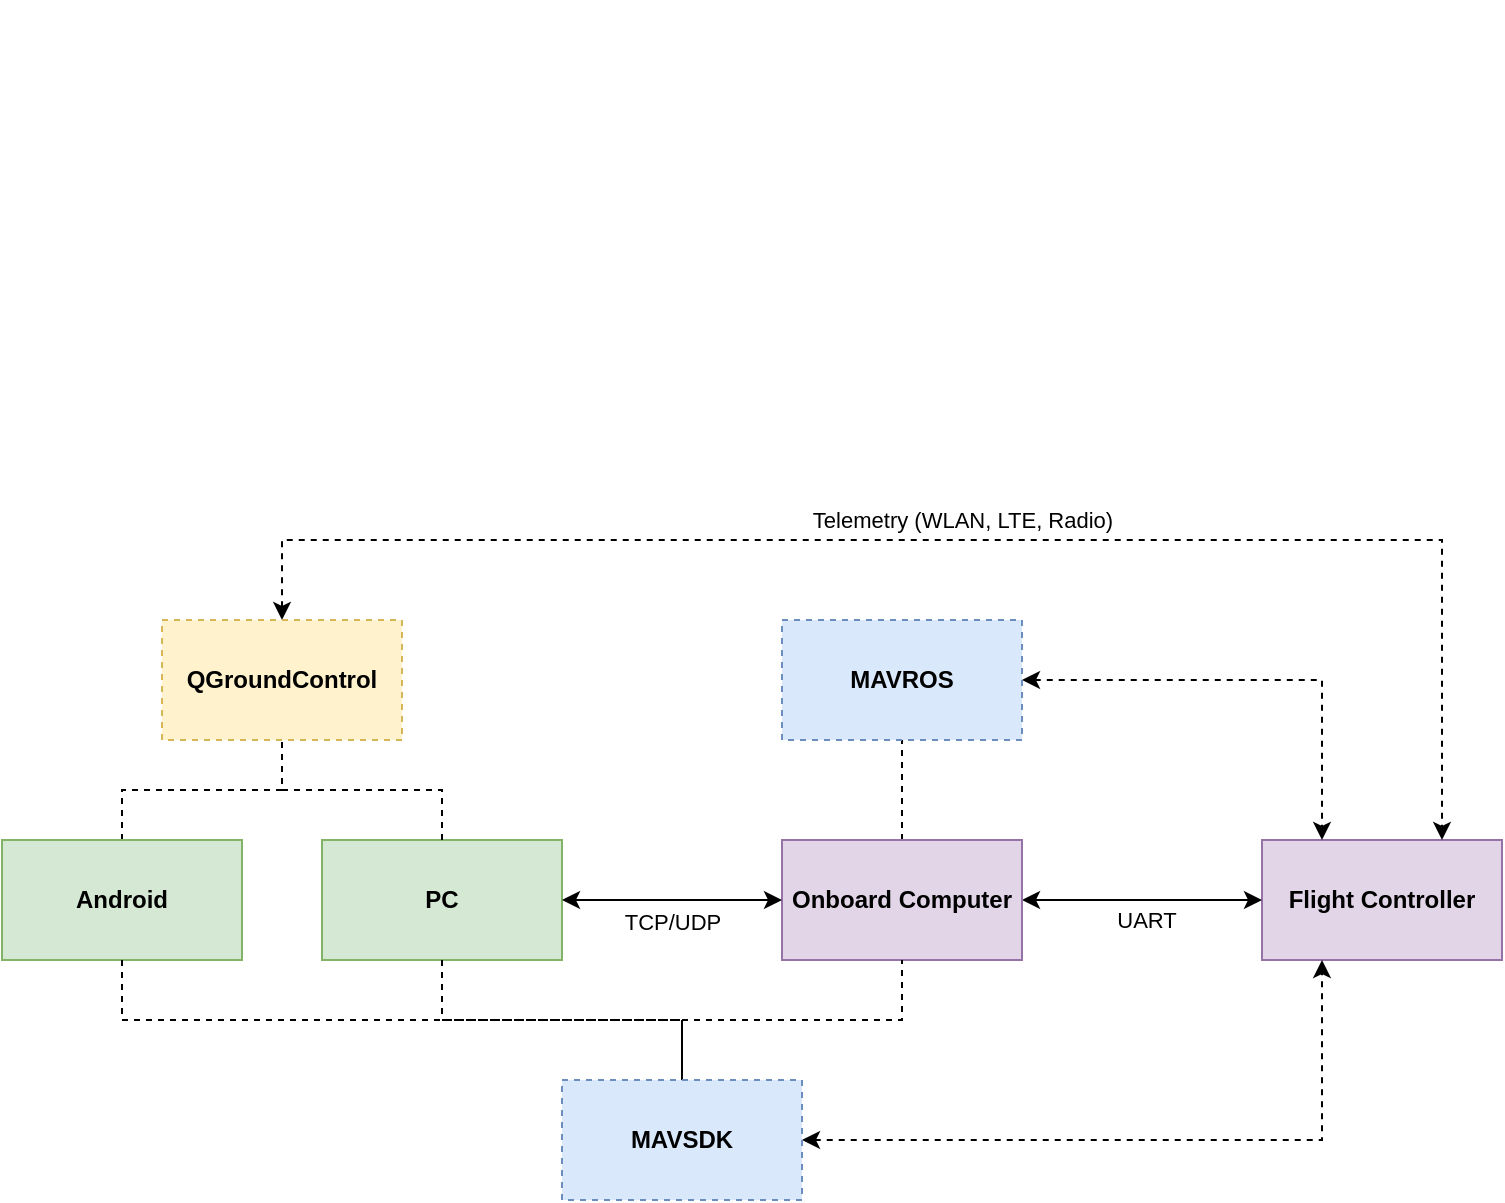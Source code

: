 <mxfile version="14.6.9" type="github">
  <diagram id="0kVkIlmmgISIjedjuV7p" name="Page-1">
    <mxGraphModel dx="887" dy="857" grid="1" gridSize="10" guides="1" tooltips="1" connect="1" arrows="1" fold="1" page="1" pageScale="1" pageWidth="1169" pageHeight="827" math="0" shadow="0">
      <root>
        <mxCell id="0" />
        <mxCell id="1" parent="0" />
        <mxCell id="JWJ-mv_oLn-hZATooN6I-1" value="Flight Controller" style="rounded=0;whiteSpace=wrap;html=1;fillColor=#e1d5e7;strokeColor=#9673a6;fontStyle=1" vertex="1" parent="1">
          <mxGeometry x="890" y="570" width="120" height="60" as="geometry" />
        </mxCell>
        <mxCell id="JWJ-mv_oLn-hZATooN6I-7" style="edgeStyle=orthogonalEdgeStyle;rounded=0;orthogonalLoop=1;jettySize=auto;html=1;exitX=1;exitY=0.5;exitDx=0;exitDy=0;entryX=0;entryY=0.5;entryDx=0;entryDy=0;startArrow=classic;startFill=1;" edge="1" parent="1" source="JWJ-mv_oLn-hZATooN6I-2" target="JWJ-mv_oLn-hZATooN6I-1">
          <mxGeometry relative="1" as="geometry" />
        </mxCell>
        <mxCell id="JWJ-mv_oLn-hZATooN6I-8" value="UART" style="edgeLabel;html=1;align=center;verticalAlign=middle;resizable=0;points=[];" vertex="1" connectable="0" parent="JWJ-mv_oLn-hZATooN6I-7">
          <mxGeometry x="0.325" y="3" relative="1" as="geometry">
            <mxPoint x="-18" y="13" as="offset" />
          </mxGeometry>
        </mxCell>
        <mxCell id="JWJ-mv_oLn-hZATooN6I-17" style="edgeStyle=orthogonalEdgeStyle;rounded=0;orthogonalLoop=1;jettySize=auto;html=1;exitX=0.5;exitY=0;exitDx=0;exitDy=0;entryX=0.5;entryY=1;entryDx=0;entryDy=0;dashed=1;startArrow=none;startFill=0;endArrow=none;endFill=0;" edge="1" parent="1" source="JWJ-mv_oLn-hZATooN6I-2" target="JWJ-mv_oLn-hZATooN6I-13">
          <mxGeometry relative="1" as="geometry" />
        </mxCell>
        <mxCell id="JWJ-mv_oLn-hZATooN6I-2" value="Onboard Computer" style="rounded=0;whiteSpace=wrap;html=1;fillColor=#e1d5e7;strokeColor=#9673a6;fontStyle=1" vertex="1" parent="1">
          <mxGeometry x="650" y="570" width="120" height="60" as="geometry" />
        </mxCell>
        <mxCell id="JWJ-mv_oLn-hZATooN6I-6" value="" style="shape=image;verticalLabelPosition=bottom;labelBackgroundColor=#ffffff;verticalAlign=top;aspect=fixed;imageAspect=0;image=https://mavlink.io/assets/site/logo_mavlink_small.png;" vertex="1" parent="1">
          <mxGeometry x="790" y="570" width="83.33" height="20" as="geometry" />
        </mxCell>
        <mxCell id="JWJ-mv_oLn-hZATooN6I-10" value="" style="shape=image;html=1;verticalAlign=top;verticalLabelPosition=bottom;labelBackgroundColor=#ffffff;imageAspect=0;aspect=fixed;image=https://cdn4.iconfinder.com/data/icons/basic-user-interface-elements/700/wlan-connect-wifi-signal-wireless-internet-128.png" vertex="1" parent="1">
          <mxGeometry x="642" y="170" width="128" height="128" as="geometry" />
        </mxCell>
        <mxCell id="JWJ-mv_oLn-hZATooN6I-11" value="" style="shape=image;html=1;verticalAlign=top;verticalLabelPosition=bottom;labelBackgroundColor=#ffffff;imageAspect=0;aspect=fixed;image=https://cdn4.iconfinder.com/data/icons/feather/24/bluetooth-128.png" vertex="1" parent="1">
          <mxGeometry x="780" y="150" width="128" height="128" as="geometry" />
        </mxCell>
        <mxCell id="JWJ-mv_oLn-hZATooN6I-19" style="edgeStyle=orthogonalEdgeStyle;rounded=0;orthogonalLoop=1;jettySize=auto;html=1;exitX=0.5;exitY=0;exitDx=0;exitDy=0;entryX=0.5;entryY=1;entryDx=0;entryDy=0;dashed=1;startArrow=none;startFill=0;endArrow=none;endFill=0;" edge="1" parent="1" source="JWJ-mv_oLn-hZATooN6I-32" target="JWJ-mv_oLn-hZATooN6I-2">
          <mxGeometry relative="1" as="geometry">
            <mxPoint x="710" y="680" as="sourcePoint" />
          </mxGeometry>
        </mxCell>
        <mxCell id="JWJ-mv_oLn-hZATooN6I-20" style="edgeStyle=orthogonalEdgeStyle;rounded=0;orthogonalLoop=1;jettySize=auto;html=1;entryX=0.25;entryY=1;entryDx=0;entryDy=0;dashed=1;startArrow=classic;startFill=1;" edge="1" parent="1" source="JWJ-mv_oLn-hZATooN6I-32" target="JWJ-mv_oLn-hZATooN6I-1">
          <mxGeometry relative="1" as="geometry">
            <mxPoint x="770" y="710" as="sourcePoint" />
          </mxGeometry>
        </mxCell>
        <mxCell id="JWJ-mv_oLn-hZATooN6I-18" style="edgeStyle=orthogonalEdgeStyle;rounded=0;orthogonalLoop=1;jettySize=auto;html=1;exitX=1;exitY=0.5;exitDx=0;exitDy=0;entryX=0.25;entryY=0;entryDx=0;entryDy=0;dashed=1;startArrow=classic;startFill=1;" edge="1" parent="1" source="JWJ-mv_oLn-hZATooN6I-13" target="JWJ-mv_oLn-hZATooN6I-1">
          <mxGeometry relative="1" as="geometry" />
        </mxCell>
        <mxCell id="JWJ-mv_oLn-hZATooN6I-13" value="MAVROS" style="rounded=0;whiteSpace=wrap;html=1;fillColor=#dae8fc;strokeColor=#6c8ebf;fontStyle=1;dashed=1;" vertex="1" parent="1">
          <mxGeometry x="650" y="460" width="120" height="60" as="geometry" />
        </mxCell>
        <mxCell id="JWJ-mv_oLn-hZATooN6I-16" value="" style="shape=image;verticalLabelPosition=bottom;labelBackgroundColor=#ffffff;verticalAlign=top;aspect=fixed;imageAspect=0;image=https://mavlink.io/assets/site/logo_mavlink_small.png;" vertex="1" parent="1">
          <mxGeometry x="686.67" y="380" width="83.33" height="20" as="geometry" />
        </mxCell>
        <mxCell id="JWJ-mv_oLn-hZATooN6I-22" style="edgeStyle=orthogonalEdgeStyle;rounded=0;orthogonalLoop=1;jettySize=auto;html=1;exitX=0.5;exitY=0;exitDx=0;exitDy=0;entryX=0.75;entryY=0;entryDx=0;entryDy=0;dashed=1;startArrow=classic;startFill=1;" edge="1" parent="1" source="JWJ-mv_oLn-hZATooN6I-21" target="JWJ-mv_oLn-hZATooN6I-1">
          <mxGeometry relative="1" as="geometry">
            <Array as="points">
              <mxPoint x="400" y="420" />
              <mxPoint x="980" y="420" />
            </Array>
          </mxGeometry>
        </mxCell>
        <mxCell id="JWJ-mv_oLn-hZATooN6I-23" value="Telemetry (WLAN, LTE, Radio)" style="edgeLabel;html=1;align=center;verticalAlign=middle;resizable=0;points=[];" vertex="1" connectable="0" parent="JWJ-mv_oLn-hZATooN6I-22">
          <mxGeometry x="0.206" y="5" relative="1" as="geometry">
            <mxPoint x="-85" y="-5" as="offset" />
          </mxGeometry>
        </mxCell>
        <mxCell id="JWJ-mv_oLn-hZATooN6I-21" value="QGroundControl" style="rounded=0;whiteSpace=wrap;html=1;fillColor=#fff2cc;strokeColor=#d6b656;fontStyle=1;dashed=1;" vertex="1" parent="1">
          <mxGeometry x="340" y="460" width="120" height="60" as="geometry" />
        </mxCell>
        <mxCell id="JWJ-mv_oLn-hZATooN6I-24" value="PC" style="rounded=0;whiteSpace=wrap;html=1;fillColor=#d5e8d4;strokeColor=#82b366;fontStyle=1" vertex="1" parent="1">
          <mxGeometry x="420" y="570" width="120" height="60" as="geometry" />
        </mxCell>
        <mxCell id="JWJ-mv_oLn-hZATooN6I-31" style="edgeStyle=orthogonalEdgeStyle;rounded=0;orthogonalLoop=1;jettySize=auto;html=1;exitX=0.5;exitY=0;exitDx=0;exitDy=0;entryX=0.5;entryY=1;entryDx=0;entryDy=0;dashed=1;startArrow=none;startFill=0;endArrow=none;endFill=0;" edge="1" parent="1" source="JWJ-mv_oLn-hZATooN6I-25" target="JWJ-mv_oLn-hZATooN6I-21">
          <mxGeometry relative="1" as="geometry" />
        </mxCell>
        <mxCell id="JWJ-mv_oLn-hZATooN6I-25" value="Android" style="rounded=0;whiteSpace=wrap;html=1;fillColor=#d5e8d4;strokeColor=#82b366;fontStyle=1" vertex="1" parent="1">
          <mxGeometry x="260" y="570" width="120" height="60" as="geometry" />
        </mxCell>
        <mxCell id="JWJ-mv_oLn-hZATooN6I-28" style="edgeStyle=orthogonalEdgeStyle;rounded=0;orthogonalLoop=1;jettySize=auto;html=1;exitX=1;exitY=0.5;exitDx=0;exitDy=0;startArrow=classic;startFill=1;" edge="1" parent="1" source="JWJ-mv_oLn-hZATooN6I-24">
          <mxGeometry relative="1" as="geometry">
            <mxPoint x="780" y="610" as="sourcePoint" />
            <mxPoint x="650" y="600" as="targetPoint" />
          </mxGeometry>
        </mxCell>
        <mxCell id="JWJ-mv_oLn-hZATooN6I-29" value="TCP/UDP" style="edgeLabel;html=1;align=center;verticalAlign=middle;resizable=0;points=[];" vertex="1" connectable="0" parent="JWJ-mv_oLn-hZATooN6I-28">
          <mxGeometry x="0.325" y="3" relative="1" as="geometry">
            <mxPoint x="-18" y="13" as="offset" />
          </mxGeometry>
        </mxCell>
        <mxCell id="JWJ-mv_oLn-hZATooN6I-30" style="edgeStyle=orthogonalEdgeStyle;rounded=0;orthogonalLoop=1;jettySize=auto;html=1;exitX=0.5;exitY=0;exitDx=0;exitDy=0;entryX=0.5;entryY=1;entryDx=0;entryDy=0;dashed=1;startArrow=none;startFill=0;endArrow=none;endFill=0;" edge="1" parent="1" source="JWJ-mv_oLn-hZATooN6I-24" target="JWJ-mv_oLn-hZATooN6I-21">
          <mxGeometry relative="1" as="geometry">
            <mxPoint x="720.0" y="580" as="sourcePoint" />
            <mxPoint x="720.0" y="530" as="targetPoint" />
          </mxGeometry>
        </mxCell>
        <mxCell id="JWJ-mv_oLn-hZATooN6I-32" value="MAVSDK" style="rounded=0;whiteSpace=wrap;html=1;fillColor=#dae8fc;strokeColor=#6c8ebf;fontStyle=1;dashed=1;" vertex="1" parent="1">
          <mxGeometry x="540" y="690" width="120" height="60" as="geometry" />
        </mxCell>
        <mxCell id="JWJ-mv_oLn-hZATooN6I-33" style="edgeStyle=orthogonalEdgeStyle;rounded=0;orthogonalLoop=1;jettySize=auto;html=1;exitX=0.5;exitY=1;exitDx=0;exitDy=0;entryX=0.5;entryY=0;entryDx=0;entryDy=0;dashed=1;startArrow=none;startFill=0;endArrow=none;endFill=0;" edge="1" parent="1" source="JWJ-mv_oLn-hZATooN6I-24" target="JWJ-mv_oLn-hZATooN6I-32">
          <mxGeometry relative="1" as="geometry">
            <mxPoint x="490" y="580" as="sourcePoint" />
            <mxPoint x="410" y="530" as="targetPoint" />
          </mxGeometry>
        </mxCell>
        <mxCell id="JWJ-mv_oLn-hZATooN6I-34" style="edgeStyle=orthogonalEdgeStyle;rounded=0;orthogonalLoop=1;jettySize=auto;html=1;exitX=0.5;exitY=1;exitDx=0;exitDy=0;dashed=1;startArrow=none;startFill=0;endArrow=none;endFill=0;entryX=0.5;entryY=0;entryDx=0;entryDy=0;" edge="1" parent="1" source="JWJ-mv_oLn-hZATooN6I-25" target="JWJ-mv_oLn-hZATooN6I-32">
          <mxGeometry relative="1" as="geometry">
            <mxPoint x="490" y="640" as="sourcePoint" />
            <mxPoint x="550" y="680" as="targetPoint" />
          </mxGeometry>
        </mxCell>
      </root>
    </mxGraphModel>
  </diagram>
</mxfile>
